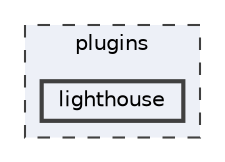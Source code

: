 digraph "/home/friedel/devel/ILLIXR/plugins/lighthouse"
{
 // LATEX_PDF_SIZE
  bgcolor="transparent";
  edge [fontname=Helvetica,fontsize=10,labelfontname=Helvetica,labelfontsize=10];
  node [fontname=Helvetica,fontsize=10,shape=box,height=0.2,width=0.4];
  compound=true
  subgraph clusterdir_38c8d24aef3972a7f87b834274e76e31 {
    graph [ bgcolor="#edf0f7", pencolor="grey25", label="plugins", fontname=Helvetica,fontsize=10 style="filled,dashed", URL="dir_38c8d24aef3972a7f87b834274e76e31.html",tooltip=""]
  dir_78d6dc98d657d6890939866131be596c [label="lighthouse", fillcolor="#edf0f7", color="grey25", style="filled,bold", URL="dir_78d6dc98d657d6890939866131be596c.html",tooltip=""];
  }
}
